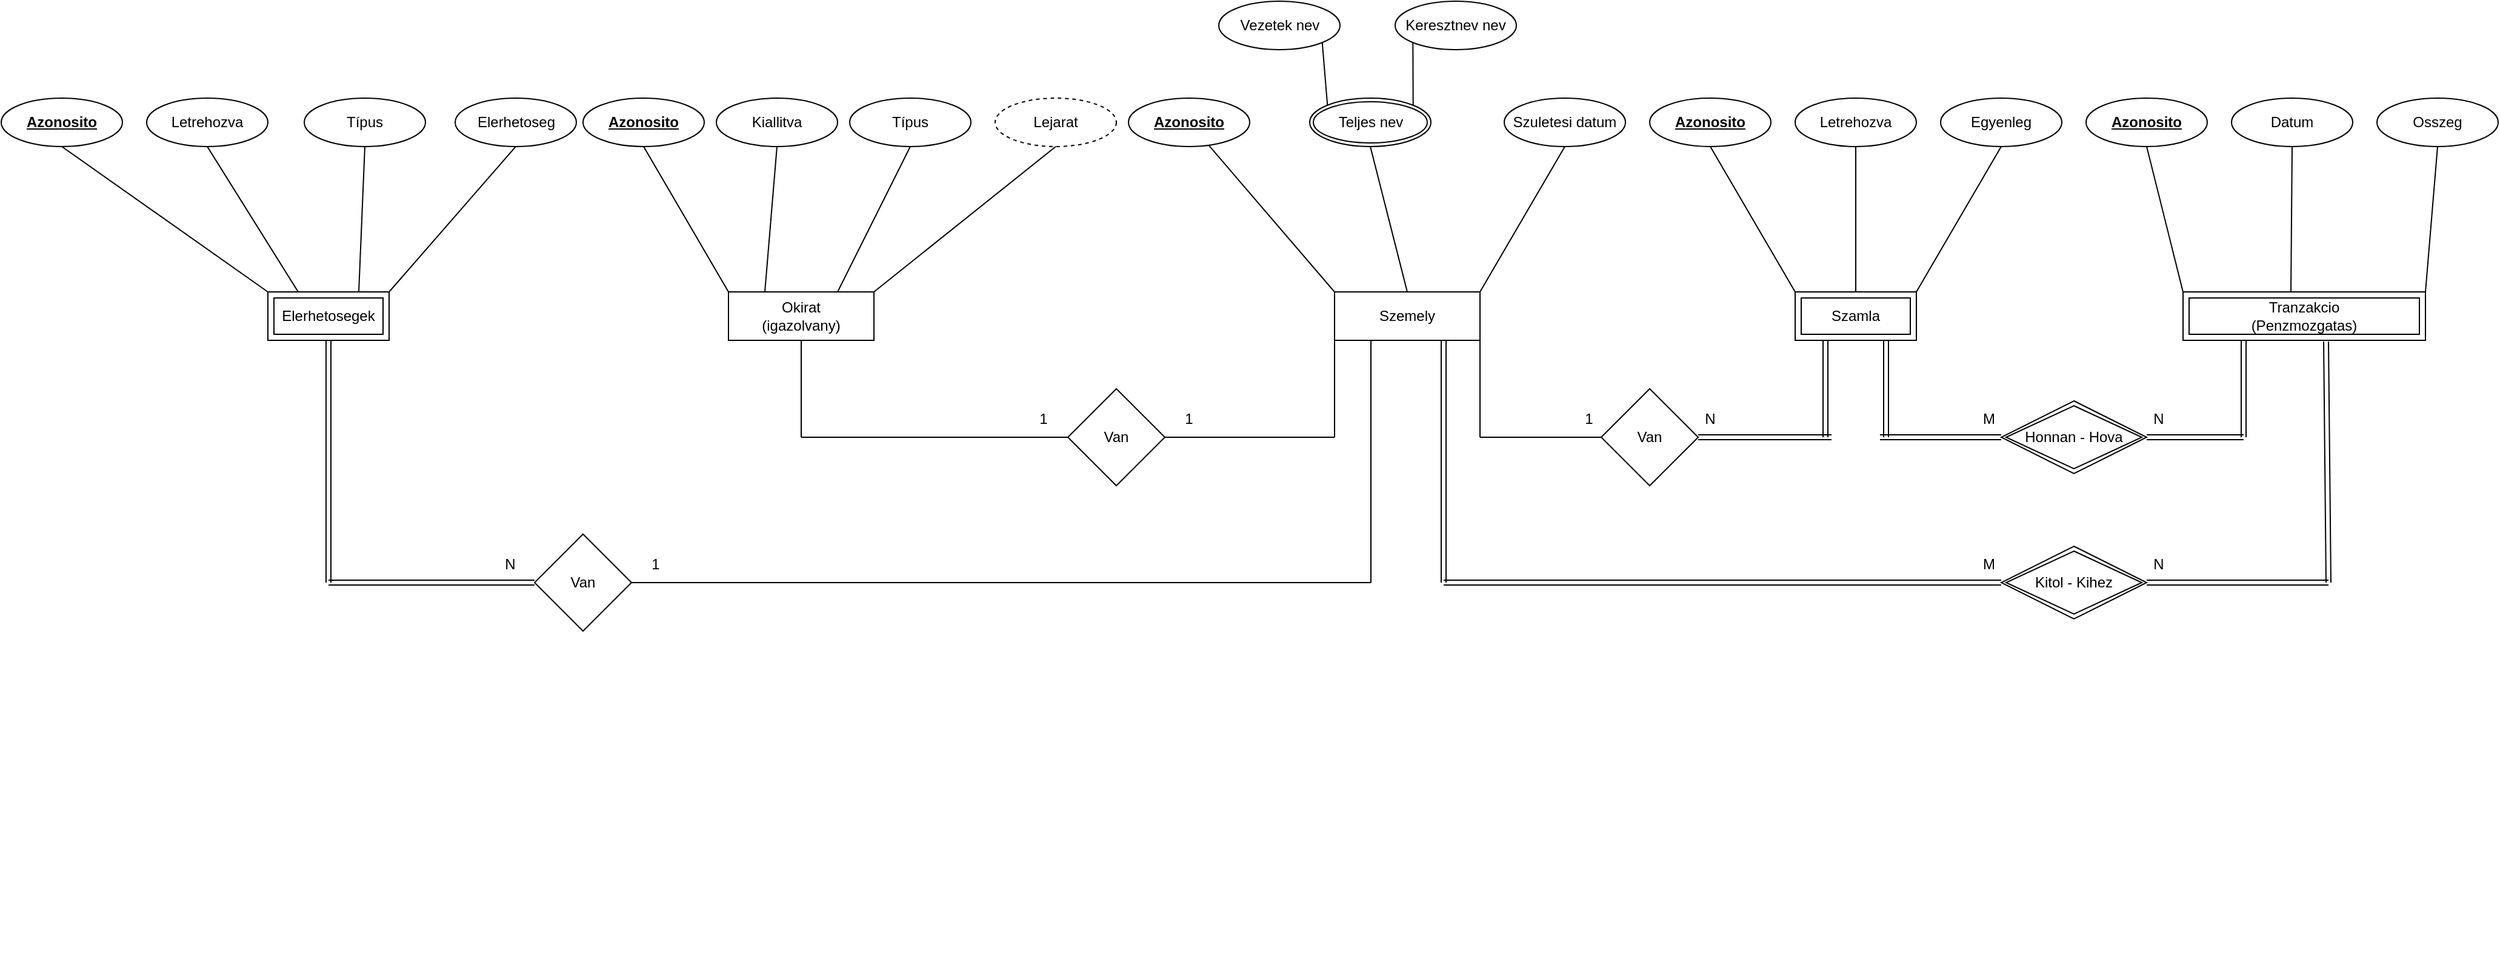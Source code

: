 <mxfile version="22.1.5" type="device">
  <diagram id="ZhcR84m63UL_yrtATr14" name="Page-1">
    <mxGraphModel dx="2474" dy="446" grid="1" gridSize="10" guides="1" tooltips="1" connect="1" arrows="1" fold="1" page="1" pageScale="1" pageWidth="1600" pageHeight="900" background="#ffffff" math="0" shadow="0">
      <root>
        <mxCell id="0" />
        <mxCell id="1" parent="0" />
        <mxCell id="3jbmsUtakSOqrdovEyNH-1" value="Szemely" style="rounded=0;whiteSpace=wrap;html=1;" parent="1" vertex="1">
          <mxGeometry x="180" y="240" width="120" height="40" as="geometry" />
        </mxCell>
        <mxCell id="3jbmsUtakSOqrdovEyNH-2" value="Van" style="rhombus;whiteSpace=wrap;html=1;" parent="1" vertex="1">
          <mxGeometry x="-40" y="320" width="80" height="80" as="geometry" />
        </mxCell>
        <mxCell id="3jbmsUtakSOqrdovEyNH-5" value="Teljes nev" style="ellipse;shape=doubleEllipse;margin=3;whiteSpace=wrap;html=1;align=center;" parent="1" vertex="1">
          <mxGeometry x="159.5" y="80" width="100" height="40" as="geometry" />
        </mxCell>
        <mxCell id="3jbmsUtakSOqrdovEyNH-6" value="&lt;div&gt;Vezetek nev&lt;/div&gt;" style="ellipse;whiteSpace=wrap;html=1;align=center;" parent="1" vertex="1">
          <mxGeometry x="84.5" width="100" height="40" as="geometry" />
        </mxCell>
        <mxCell id="3jbmsUtakSOqrdovEyNH-7" value="&lt;div&gt;Keresztnev nev&lt;/div&gt;" style="ellipse;whiteSpace=wrap;html=1;align=center;" parent="1" vertex="1">
          <mxGeometry x="230" width="100" height="40" as="geometry" />
        </mxCell>
        <mxCell id="3jbmsUtakSOqrdovEyNH-9" value="" style="endArrow=none;html=1;rounded=0;exitX=1;exitY=1;exitDx=0;exitDy=0;entryX=0;entryY=0;entryDx=0;entryDy=0;" parent="1" source="3jbmsUtakSOqrdovEyNH-6" target="3jbmsUtakSOqrdovEyNH-5" edge="1">
          <mxGeometry relative="1" as="geometry">
            <mxPoint x="310" y="170" as="sourcePoint" />
            <mxPoint x="470" y="170" as="targetPoint" />
          </mxGeometry>
        </mxCell>
        <mxCell id="3jbmsUtakSOqrdovEyNH-10" value="" style="endArrow=none;html=1;rounded=0;exitX=1;exitY=0;exitDx=0;exitDy=0;entryX=0;entryY=1;entryDx=0;entryDy=0;" parent="1" source="3jbmsUtakSOqrdovEyNH-5" target="3jbmsUtakSOqrdovEyNH-7" edge="1">
          <mxGeometry relative="1" as="geometry">
            <mxPoint x="560" y="180" as="sourcePoint" />
            <mxPoint x="720" y="180" as="targetPoint" />
          </mxGeometry>
        </mxCell>
        <mxCell id="3jbmsUtakSOqrdovEyNH-11" value="" style="endArrow=none;html=1;rounded=0;exitX=0.5;exitY=1;exitDx=0;exitDy=0;entryX=0.5;entryY=0;entryDx=0;entryDy=0;" parent="1" source="3jbmsUtakSOqrdovEyNH-5" target="3jbmsUtakSOqrdovEyNH-1" edge="1">
          <mxGeometry relative="1" as="geometry">
            <mxPoint x="560" y="180" as="sourcePoint" />
            <mxPoint x="720" y="180" as="targetPoint" />
          </mxGeometry>
        </mxCell>
        <mxCell id="3jbmsUtakSOqrdovEyNH-12" value="&lt;b&gt;&lt;u&gt;Azonosito&lt;/u&gt;&lt;/b&gt;" style="ellipse;whiteSpace=wrap;html=1;align=center;" parent="1" vertex="1">
          <mxGeometry x="10" y="80" width="100" height="40" as="geometry" />
        </mxCell>
        <mxCell id="3jbmsUtakSOqrdovEyNH-14" value="" style="endArrow=none;html=1;rounded=0;exitX=0;exitY=0;exitDx=0;exitDy=0;" parent="1" source="3jbmsUtakSOqrdovEyNH-1" target="3jbmsUtakSOqrdovEyNH-12" edge="1">
          <mxGeometry relative="1" as="geometry">
            <mxPoint x="190" y="230" as="sourcePoint" />
            <mxPoint x="720" y="180" as="targetPoint" />
          </mxGeometry>
        </mxCell>
        <mxCell id="3jbmsUtakSOqrdovEyNH-15" value="Szamla" style="shape=ext;margin=3;double=1;whiteSpace=wrap;html=1;align=center;" parent="1" vertex="1">
          <mxGeometry x="560" y="240" width="100" height="40" as="geometry" />
        </mxCell>
        <mxCell id="3jbmsUtakSOqrdovEyNH-16" value="" style="shape=link;html=1;rounded=0;entryX=1;entryY=0.5;entryDx=0;entryDy=0;" parent="1" target="3jbmsUtakSOqrdovEyNH-31" edge="1">
          <mxGeometry relative="1" as="geometry">
            <mxPoint x="590" y="360" as="sourcePoint" />
            <mxPoint x="460" y="200" as="targetPoint" />
          </mxGeometry>
        </mxCell>
        <mxCell id="3jbmsUtakSOqrdovEyNH-20" value="" style="endArrow=none;html=1;rounded=0;entryX=1;entryY=0.5;entryDx=0;entryDy=0;" parent="1" target="3jbmsUtakSOqrdovEyNH-2" edge="1">
          <mxGeometry relative="1" as="geometry">
            <mxPoint x="180" y="360" as="sourcePoint" />
            <mxPoint x="720" y="180" as="targetPoint" />
          </mxGeometry>
        </mxCell>
        <mxCell id="3jbmsUtakSOqrdovEyNH-21" value="" style="resizable=0;html=1;whiteSpace=wrap;align=right;verticalAlign=bottom;" parent="3jbmsUtakSOqrdovEyNH-20" connectable="0" vertex="1">
          <mxGeometry x="1" relative="1" as="geometry" />
        </mxCell>
        <mxCell id="3jbmsUtakSOqrdovEyNH-50" value="" style="resizable=0;html=1;whiteSpace=wrap;align=right;verticalAlign=bottom;" parent="3jbmsUtakSOqrdovEyNH-20" connectable="0" vertex="1">
          <mxGeometry x="1" relative="1" as="geometry">
            <mxPoint x="-289" y="440" as="offset" />
          </mxGeometry>
        </mxCell>
        <mxCell id="3jbmsUtakSOqrdovEyNH-24" value="&lt;div&gt;Szuletesi datum&lt;/div&gt;" style="ellipse;whiteSpace=wrap;html=1;align=center;" parent="1" vertex="1">
          <mxGeometry x="320" y="80" width="100" height="40" as="geometry" />
        </mxCell>
        <mxCell id="3jbmsUtakSOqrdovEyNH-29" value="" style="endArrow=none;html=1;rounded=0;exitX=0.5;exitY=1;exitDx=0;exitDy=0;entryX=1;entryY=0;entryDx=0;entryDy=0;" parent="1" source="3jbmsUtakSOqrdovEyNH-24" target="3jbmsUtakSOqrdovEyNH-1" edge="1">
          <mxGeometry relative="1" as="geometry">
            <mxPoint x="310" y="270" as="sourcePoint" />
            <mxPoint x="390" y="270" as="targetPoint" />
          </mxGeometry>
        </mxCell>
        <mxCell id="3jbmsUtakSOqrdovEyNH-30" value="" style="resizable=0;html=1;whiteSpace=wrap;align=right;verticalAlign=bottom;" parent="3jbmsUtakSOqrdovEyNH-29" connectable="0" vertex="1">
          <mxGeometry x="1" relative="1" as="geometry" />
        </mxCell>
        <mxCell id="3jbmsUtakSOqrdovEyNH-31" value="Van" style="rhombus;whiteSpace=wrap;html=1;" parent="1" vertex="1">
          <mxGeometry x="400" y="320" width="80" height="80" as="geometry" />
        </mxCell>
        <mxCell id="3jbmsUtakSOqrdovEyNH-32" value="" style="endArrow=none;html=1;rounded=0;entryX=0;entryY=0.5;entryDx=0;entryDy=0;" parent="1" target="3jbmsUtakSOqrdovEyNH-31" edge="1">
          <mxGeometry relative="1" as="geometry">
            <mxPoint x="300" y="360" as="sourcePoint" />
            <mxPoint x="390" y="210" as="targetPoint" />
          </mxGeometry>
        </mxCell>
        <mxCell id="3jbmsUtakSOqrdovEyNH-33" value="" style="resizable=0;html=1;whiteSpace=wrap;align=right;verticalAlign=bottom;" parent="3jbmsUtakSOqrdovEyNH-32" connectable="0" vertex="1">
          <mxGeometry x="1" relative="1" as="geometry" />
        </mxCell>
        <mxCell id="3jbmsUtakSOqrdovEyNH-38" value="&lt;b&gt;&lt;u&gt;Azonosito&lt;/u&gt;&lt;/b&gt;" style="ellipse;whiteSpace=wrap;html=1;align=center;" parent="1" vertex="1">
          <mxGeometry x="-440" y="80" width="100" height="40" as="geometry" />
        </mxCell>
        <mxCell id="3jbmsUtakSOqrdovEyNH-39" value="" style="endArrow=none;html=1;rounded=0;exitX=0;exitY=0;exitDx=0;exitDy=0;entryX=0.5;entryY=1;entryDx=0;entryDy=0;" parent="1" source="3jbmsUtakSOqrdovEyNH-68" target="3jbmsUtakSOqrdovEyNH-38" edge="1">
          <mxGeometry relative="1" as="geometry">
            <mxPoint x="-300.5" y="120" as="sourcePoint" />
            <mxPoint x="-140" y="130" as="targetPoint" />
          </mxGeometry>
        </mxCell>
        <mxCell id="3jbmsUtakSOqrdovEyNH-40" value="Kiallitva" style="ellipse;whiteSpace=wrap;html=1;align=center;" parent="1" vertex="1">
          <mxGeometry x="-330" y="80" width="100" height="40" as="geometry" />
        </mxCell>
        <mxCell id="3jbmsUtakSOqrdovEyNH-41" value="Lejarat" style="ellipse;whiteSpace=wrap;html=1;align=center;dashed=1;" parent="1" vertex="1">
          <mxGeometry x="-100" y="80" width="100" height="40" as="geometry" />
        </mxCell>
        <mxCell id="3jbmsUtakSOqrdovEyNH-44" value="" style="endArrow=none;html=1;rounded=0;exitX=0.25;exitY=0;exitDx=0;exitDy=0;entryX=0.5;entryY=1;entryDx=0;entryDy=0;" parent="1" source="3jbmsUtakSOqrdovEyNH-68" target="3jbmsUtakSOqrdovEyNH-40" edge="1">
          <mxGeometry relative="1" as="geometry">
            <mxPoint x="-300.5" y="160" as="sourcePoint" />
            <mxPoint x="-200" y="325" as="targetPoint" />
          </mxGeometry>
        </mxCell>
        <mxCell id="3jbmsUtakSOqrdovEyNH-45" value="" style="endArrow=none;html=1;rounded=0;exitX=1;exitY=0;exitDx=0;exitDy=0;entryX=0.5;entryY=1;entryDx=0;entryDy=0;" parent="1" source="3jbmsUtakSOqrdovEyNH-68" target="3jbmsUtakSOqrdovEyNH-41" edge="1">
          <mxGeometry relative="1" as="geometry">
            <mxPoint x="-240" y="160" as="sourcePoint" />
            <mxPoint x="-270" y="200" as="targetPoint" />
          </mxGeometry>
        </mxCell>
        <mxCell id="3jbmsUtakSOqrdovEyNH-46" value="Típus" style="ellipse;whiteSpace=wrap;html=1;align=center;" parent="1" vertex="1">
          <mxGeometry x="-220" y="80" width="100" height="40" as="geometry" />
        </mxCell>
        <mxCell id="3jbmsUtakSOqrdovEyNH-47" value="" style="endArrow=none;html=1;rounded=0;exitX=0.75;exitY=0;exitDx=0;exitDy=0;entryX=0.5;entryY=1;entryDx=0;entryDy=0;" parent="1" source="3jbmsUtakSOqrdovEyNH-68" target="3jbmsUtakSOqrdovEyNH-46" edge="1">
          <mxGeometry relative="1" as="geometry">
            <mxPoint x="-250.5" y="120" as="sourcePoint" />
            <mxPoint x="-170" y="110" as="targetPoint" />
          </mxGeometry>
        </mxCell>
        <mxCell id="3jbmsUtakSOqrdovEyNH-49" value="Van" style="rhombus;whiteSpace=wrap;html=1;" parent="1" vertex="1">
          <mxGeometry x="-480" y="440" width="80" height="80" as="geometry" />
        </mxCell>
        <mxCell id="3jbmsUtakSOqrdovEyNH-51" value="Elerhetosegek" style="shape=ext;margin=3;double=1;whiteSpace=wrap;html=1;align=center;" parent="1" vertex="1">
          <mxGeometry x="-700" y="240" width="100" height="40" as="geometry" />
        </mxCell>
        <mxCell id="3jbmsUtakSOqrdovEyNH-54" value="&lt;b&gt;&lt;u&gt;Azonosito&lt;/u&gt;&lt;/b&gt;" style="ellipse;whiteSpace=wrap;html=1;align=center;" parent="1" vertex="1">
          <mxGeometry x="-920" y="80" width="100" height="40" as="geometry" />
        </mxCell>
        <mxCell id="3jbmsUtakSOqrdovEyNH-55" value="" style="endArrow=none;html=1;rounded=0;exitX=0;exitY=0;exitDx=0;exitDy=0;entryX=0.5;entryY=1;entryDx=0;entryDy=0;" parent="1" source="3jbmsUtakSOqrdovEyNH-51" target="3jbmsUtakSOqrdovEyNH-54" edge="1">
          <mxGeometry relative="1" as="geometry">
            <mxPoint x="-354" y="125" as="sourcePoint" />
            <mxPoint x="-460" y="170" as="targetPoint" />
          </mxGeometry>
        </mxCell>
        <mxCell id="3jbmsUtakSOqrdovEyNH-56" value="Letrehozva" style="ellipse;whiteSpace=wrap;html=1;align=center;" parent="1" vertex="1">
          <mxGeometry x="-800" y="80" width="100" height="40" as="geometry" />
        </mxCell>
        <mxCell id="3jbmsUtakSOqrdovEyNH-57" value="Elerhetoseg" style="ellipse;whiteSpace=wrap;html=1;align=center;" parent="1" vertex="1">
          <mxGeometry x="-545.5" y="80" width="100" height="40" as="geometry" />
        </mxCell>
        <mxCell id="3jbmsUtakSOqrdovEyNH-58" value="" style="endArrow=none;html=1;rounded=0;exitX=0.25;exitY=0;exitDx=0;exitDy=0;entryX=0.5;entryY=1;entryDx=0;entryDy=0;" parent="1" source="3jbmsUtakSOqrdovEyNH-51" target="3jbmsUtakSOqrdovEyNH-56" edge="1">
          <mxGeometry relative="1" as="geometry">
            <mxPoint x="-414" y="320" as="sourcePoint" />
            <mxPoint x="-520" y="365" as="targetPoint" />
          </mxGeometry>
        </mxCell>
        <mxCell id="3jbmsUtakSOqrdovEyNH-59" value="" style="endArrow=none;html=1;rounded=0;exitX=1;exitY=0;exitDx=0;exitDy=0;entryX=0.5;entryY=1;entryDx=0;entryDy=0;" parent="1" target="3jbmsUtakSOqrdovEyNH-57" edge="1" source="3jbmsUtakSOqrdovEyNH-51">
          <mxGeometry relative="1" as="geometry">
            <mxPoint x="-560" y="200" as="sourcePoint" />
            <mxPoint x="-590" y="240" as="targetPoint" />
          </mxGeometry>
        </mxCell>
        <mxCell id="3jbmsUtakSOqrdovEyNH-60" value="Típus" style="ellipse;whiteSpace=wrap;html=1;align=center;" parent="1" vertex="1">
          <mxGeometry x="-670" y="80" width="100" height="40" as="geometry" />
        </mxCell>
        <mxCell id="3jbmsUtakSOqrdovEyNH-61" value="" style="endArrow=none;html=1;rounded=0;exitX=0.75;exitY=0;exitDx=0;exitDy=0;entryX=0.5;entryY=1;entryDx=0;entryDy=0;" parent="1" source="3jbmsUtakSOqrdovEyNH-51" target="3jbmsUtakSOqrdovEyNH-60" edge="1">
          <mxGeometry relative="1" as="geometry">
            <mxPoint x="-440" y="190" as="sourcePoint" />
            <mxPoint x="-490" y="150" as="targetPoint" />
          </mxGeometry>
        </mxCell>
        <mxCell id="3jbmsUtakSOqrdovEyNH-62" value="" style="shape=link;html=1;rounded=0;" parent="1" edge="1">
          <mxGeometry relative="1" as="geometry">
            <mxPoint x="-480" y="480" as="sourcePoint" />
            <mxPoint x="-650" y="480" as="targetPoint" />
          </mxGeometry>
        </mxCell>
        <mxCell id="3jbmsUtakSOqrdovEyNH-63" value="" style="endArrow=none;html=1;rounded=0;entryX=1;entryY=0.5;entryDx=0;entryDy=0;" parent="1" target="3jbmsUtakSOqrdovEyNH-49" edge="1">
          <mxGeometry relative="1" as="geometry">
            <mxPoint x="210" y="480" as="sourcePoint" />
            <mxPoint x="154" y="374" as="targetPoint" />
          </mxGeometry>
        </mxCell>
        <mxCell id="3jbmsUtakSOqrdovEyNH-66" value="" style="endArrow=none;html=1;rounded=0;entryX=0;entryY=0.5;entryDx=0;entryDy=0;" parent="1" target="3jbmsUtakSOqrdovEyNH-2" edge="1">
          <mxGeometry relative="1" as="geometry">
            <mxPoint x="-260" y="360" as="sourcePoint" />
            <mxPoint x="-420" y="200" as="targetPoint" />
          </mxGeometry>
        </mxCell>
        <mxCell id="3jbmsUtakSOqrdovEyNH-68" value="&lt;div&gt;Okirat&lt;/div&gt;&lt;div&gt;(igazolvany)&lt;br&gt;&lt;/div&gt;" style="rounded=0;whiteSpace=wrap;html=1;" parent="1" vertex="1">
          <mxGeometry x="-320" y="240" width="120" height="40" as="geometry" />
        </mxCell>
        <mxCell id="3jbmsUtakSOqrdovEyNH-69" value="&lt;div&gt;Tranzakcio&lt;/div&gt;&lt;div&gt;(Penzmozgatas)&lt;br&gt;&lt;/div&gt;" style="shape=ext;margin=3;double=1;whiteSpace=wrap;html=1;align=center;" parent="1" vertex="1">
          <mxGeometry x="880" y="240" width="200" height="40" as="geometry" />
        </mxCell>
        <mxCell id="3jbmsUtakSOqrdovEyNH-71" value="" style="shape=link;html=1;rounded=0;entryX=0;entryY=0.5;entryDx=0;entryDy=0;" parent="1" target="3jbmsUtakSOqrdovEyNH-95" edge="1">
          <mxGeometry relative="1" as="geometry">
            <mxPoint x="270" y="480" as="sourcePoint" />
            <mxPoint x="420" y="460" as="targetPoint" />
          </mxGeometry>
        </mxCell>
        <mxCell id="3jbmsUtakSOqrdovEyNH-76" value="" style="shape=link;html=1;rounded=0;exitX=1;exitY=0.5;exitDx=0;exitDy=0;" parent="1" source="3jbmsUtakSOqrdovEyNH-95" edge="1">
          <mxGeometry relative="1" as="geometry">
            <mxPoint x="400" y="560" as="sourcePoint" />
            <mxPoint x="1000" y="480" as="targetPoint" />
          </mxGeometry>
        </mxCell>
        <mxCell id="3jbmsUtakSOqrdovEyNH-77" value="" style="shape=link;html=1;rounded=0;entryX=0;entryY=0.5;entryDx=0;entryDy=0;" parent="1" target="3jbmsUtakSOqrdovEyNH-97" edge="1">
          <mxGeometry relative="1" as="geometry">
            <mxPoint x="630" y="360" as="sourcePoint" />
            <mxPoint x="594.5" y="460" as="targetPoint" />
          </mxGeometry>
        </mxCell>
        <mxCell id="3jbmsUtakSOqrdovEyNH-78" value="" style="shape=link;html=1;rounded=0;exitX=1;exitY=0.5;exitDx=0;exitDy=0;" parent="1" source="3jbmsUtakSOqrdovEyNH-97" edge="1">
          <mxGeometry relative="1" as="geometry">
            <mxPoint x="594.5" y="540" as="sourcePoint" />
            <mxPoint x="930" y="360" as="targetPoint" />
          </mxGeometry>
        </mxCell>
        <mxCell id="3jbmsUtakSOqrdovEyNH-83" value="&lt;b&gt;&lt;u&gt;Azonosito&lt;/u&gt;&lt;/b&gt;" style="ellipse;whiteSpace=wrap;html=1;align=center;" parent="1" vertex="1">
          <mxGeometry x="800" y="80" width="100" height="40" as="geometry" />
        </mxCell>
        <mxCell id="3jbmsUtakSOqrdovEyNH-84" value="" style="endArrow=none;html=1;rounded=0;exitX=0.5;exitY=1;exitDx=0;exitDy=0;entryX=0;entryY=0;entryDx=0;entryDy=0;" parent="1" source="3jbmsUtakSOqrdovEyNH-83" target="3jbmsUtakSOqrdovEyNH-69" edge="1">
          <mxGeometry relative="1" as="geometry">
            <mxPoint x="370" y="710" as="sourcePoint" />
            <mxPoint x="440" y="670" as="targetPoint" />
          </mxGeometry>
        </mxCell>
        <mxCell id="3jbmsUtakSOqrdovEyNH-87" value="Datum" style="ellipse;whiteSpace=wrap;html=1;align=center;" parent="1" vertex="1">
          <mxGeometry x="920" y="80" width="100" height="40" as="geometry" />
        </mxCell>
        <mxCell id="3jbmsUtakSOqrdovEyNH-91" value="" style="endArrow=none;html=1;rounded=0;exitX=0.5;exitY=1;exitDx=0;exitDy=0;entryX=0.445;entryY=0;entryDx=0;entryDy=0;entryPerimeter=0;" parent="1" source="3jbmsUtakSOqrdovEyNH-87" target="3jbmsUtakSOqrdovEyNH-69" edge="1">
          <mxGeometry relative="1" as="geometry">
            <mxPoint x="580" y="730" as="sourcePoint" />
            <mxPoint x="550" y="650" as="targetPoint" />
          </mxGeometry>
        </mxCell>
        <mxCell id="3jbmsUtakSOqrdovEyNH-95" value="Kitol - Kihez" style="shape=rhombus;double=1;perimeter=rhombusPerimeter;whiteSpace=wrap;html=1;align=center;" parent="1" vertex="1">
          <mxGeometry x="730" y="450" width="120" height="60" as="geometry" />
        </mxCell>
        <mxCell id="3jbmsUtakSOqrdovEyNH-97" value="Honnan - Hova" style="shape=rhombus;double=1;perimeter=rhombusPerimeter;whiteSpace=wrap;html=1;align=center;" parent="1" vertex="1">
          <mxGeometry x="730" y="330" width="120" height="60" as="geometry" />
        </mxCell>
        <mxCell id="nA2mqKcWVyRxWZkpUI0n-1" value="&lt;b&gt;&lt;u&gt;Azonosito&lt;/u&gt;&lt;/b&gt;" style="ellipse;whiteSpace=wrap;html=1;align=center;" parent="1" vertex="1">
          <mxGeometry x="440" y="80" width="100" height="40" as="geometry" />
        </mxCell>
        <mxCell id="nA2mqKcWVyRxWZkpUI0n-2" value="Letrehozva" style="ellipse;whiteSpace=wrap;html=1;align=center;" parent="1" vertex="1">
          <mxGeometry x="560" y="80" width="100" height="40" as="geometry" />
        </mxCell>
        <mxCell id="nA2mqKcWVyRxWZkpUI0n-4" value="Egyenleg" style="ellipse;whiteSpace=wrap;html=1;align=center;" parent="1" vertex="1">
          <mxGeometry x="680" y="80" width="100" height="40" as="geometry" />
        </mxCell>
        <mxCell id="nA2mqKcWVyRxWZkpUI0n-5" value="" style="endArrow=none;html=1;rounded=0;exitX=0.5;exitY=1;exitDx=0;exitDy=0;entryX=0;entryY=0;entryDx=0;entryDy=0;" parent="1" source="nA2mqKcWVyRxWZkpUI0n-1" target="3jbmsUtakSOqrdovEyNH-15" edge="1">
          <mxGeometry relative="1" as="geometry">
            <mxPoint x="700" y="340" as="sourcePoint" />
            <mxPoint x="630" y="434" as="targetPoint" />
          </mxGeometry>
        </mxCell>
        <mxCell id="nA2mqKcWVyRxWZkpUI0n-6" value="" style="endArrow=none;html=1;rounded=0;exitX=0.5;exitY=1;exitDx=0;exitDy=0;entryX=0.5;entryY=0;entryDx=0;entryDy=0;" parent="1" source="nA2mqKcWVyRxWZkpUI0n-2" target="3jbmsUtakSOqrdovEyNH-15" edge="1">
          <mxGeometry relative="1" as="geometry">
            <mxPoint x="730" y="310" as="sourcePoint" />
            <mxPoint x="655" y="320" as="targetPoint" />
          </mxGeometry>
        </mxCell>
        <mxCell id="nA2mqKcWVyRxWZkpUI0n-8" value="" style="endArrow=none;html=1;rounded=0;exitX=0.5;exitY=1;exitDx=0;exitDy=0;entryX=1;entryY=0;entryDx=0;entryDy=0;" parent="1" source="nA2mqKcWVyRxWZkpUI0n-4" target="3jbmsUtakSOqrdovEyNH-15" edge="1">
          <mxGeometry relative="1" as="geometry">
            <mxPoint x="705" y="460" as="sourcePoint" />
            <mxPoint x="630" y="430" as="targetPoint" />
          </mxGeometry>
        </mxCell>
        <mxCell id="swxgn1POPDVMR8X_cBkS-1" value="Osszeg" style="ellipse;whiteSpace=wrap;html=1;align=center;" parent="1" vertex="1">
          <mxGeometry x="1040" y="80" width="100" height="40" as="geometry" />
        </mxCell>
        <mxCell id="swxgn1POPDVMR8X_cBkS-2" value="" style="endArrow=none;html=1;rounded=0;entryX=1;entryY=0;entryDx=0;entryDy=0;" parent="1" target="3jbmsUtakSOqrdovEyNH-69" edge="1">
          <mxGeometry relative="1" as="geometry">
            <mxPoint x="1090" y="120" as="sourcePoint" />
            <mxPoint x="570" y="650" as="targetPoint" />
          </mxGeometry>
        </mxCell>
        <mxCell id="MYTNPTFV9egZMzs-0tR_-5" value="" style="shape=link;html=1;rounded=0;entryX=0.5;entryY=1;entryDx=0;entryDy=0;" edge="1" parent="1" target="3jbmsUtakSOqrdovEyNH-51">
          <mxGeometry relative="1" as="geometry">
            <mxPoint x="-650" y="480" as="sourcePoint" />
            <mxPoint x="-810" y="530" as="targetPoint" />
          </mxGeometry>
        </mxCell>
        <mxCell id="MYTNPTFV9egZMzs-0tR_-6" value="" style="endArrow=none;html=1;rounded=0;entryX=0.5;entryY=1;entryDx=0;entryDy=0;" edge="1" parent="1" target="3jbmsUtakSOqrdovEyNH-68">
          <mxGeometry relative="1" as="geometry">
            <mxPoint x="-260" y="360" as="sourcePoint" />
            <mxPoint x="-30" y="370" as="targetPoint" />
          </mxGeometry>
        </mxCell>
        <mxCell id="MYTNPTFV9egZMzs-0tR_-7" value="" style="endArrow=none;html=1;rounded=0;entryX=0;entryY=1;entryDx=0;entryDy=0;" edge="1" parent="1" target="3jbmsUtakSOqrdovEyNH-1">
          <mxGeometry relative="1" as="geometry">
            <mxPoint x="180" y="360" as="sourcePoint" />
            <mxPoint x="50" y="370" as="targetPoint" />
          </mxGeometry>
        </mxCell>
        <mxCell id="MYTNPTFV9egZMzs-0tR_-8" value="" style="resizable=0;html=1;whiteSpace=wrap;align=right;verticalAlign=bottom;" connectable="0" vertex="1" parent="MYTNPTFV9egZMzs-0tR_-7">
          <mxGeometry x="1" relative="1" as="geometry" />
        </mxCell>
        <mxCell id="MYTNPTFV9egZMzs-0tR_-9" value="" style="resizable=0;html=1;whiteSpace=wrap;align=right;verticalAlign=bottom;" connectable="0" vertex="1" parent="MYTNPTFV9egZMzs-0tR_-7">
          <mxGeometry x="1" relative="1" as="geometry">
            <mxPoint x="-289" y="440" as="offset" />
          </mxGeometry>
        </mxCell>
        <mxCell id="MYTNPTFV9egZMzs-0tR_-10" value="" style="endArrow=none;html=1;rounded=0;entryX=1;entryY=1;entryDx=0;entryDy=0;" edge="1" parent="1" target="3jbmsUtakSOqrdovEyNH-1">
          <mxGeometry relative="1" as="geometry">
            <mxPoint x="300" y="360" as="sourcePoint" />
            <mxPoint x="213" y="291" as="targetPoint" />
          </mxGeometry>
        </mxCell>
        <mxCell id="MYTNPTFV9egZMzs-0tR_-11" value="" style="resizable=0;html=1;whiteSpace=wrap;align=right;verticalAlign=bottom;" connectable="0" vertex="1" parent="MYTNPTFV9egZMzs-0tR_-10">
          <mxGeometry x="1" relative="1" as="geometry" />
        </mxCell>
        <mxCell id="MYTNPTFV9egZMzs-0tR_-12" value="" style="resizable=0;html=1;whiteSpace=wrap;align=right;verticalAlign=bottom;" connectable="0" vertex="1" parent="MYTNPTFV9egZMzs-0tR_-10">
          <mxGeometry x="1" relative="1" as="geometry">
            <mxPoint x="-289" y="440" as="offset" />
          </mxGeometry>
        </mxCell>
        <mxCell id="MYTNPTFV9egZMzs-0tR_-13" value="" style="shape=link;html=1;rounded=0;entryX=0.75;entryY=1;entryDx=0;entryDy=0;" edge="1" parent="1" target="3jbmsUtakSOqrdovEyNH-1">
          <mxGeometry relative="1" as="geometry">
            <mxPoint x="270" y="480" as="sourcePoint" />
            <mxPoint x="740" y="490" as="targetPoint" />
          </mxGeometry>
        </mxCell>
        <mxCell id="MYTNPTFV9egZMzs-0tR_-14" value="" style="endArrow=none;html=1;rounded=0;entryX=0.25;entryY=1;entryDx=0;entryDy=0;" edge="1" parent="1" target="3jbmsUtakSOqrdovEyNH-1">
          <mxGeometry relative="1" as="geometry">
            <mxPoint x="210" y="480" as="sourcePoint" />
            <mxPoint x="50" y="490" as="targetPoint" />
          </mxGeometry>
        </mxCell>
        <mxCell id="MYTNPTFV9egZMzs-0tR_-15" value="" style="shape=link;html=1;rounded=0;entryX=0.75;entryY=1;entryDx=0;entryDy=0;" edge="1" parent="1" target="3jbmsUtakSOqrdovEyNH-15">
          <mxGeometry relative="1" as="geometry">
            <mxPoint x="635" y="360" as="sourcePoint" />
            <mxPoint x="700" y="320" as="targetPoint" />
          </mxGeometry>
        </mxCell>
        <mxCell id="MYTNPTFV9egZMzs-0tR_-16" value="" style="shape=link;html=1;rounded=0;exitX=0.25;exitY=1;exitDx=0;exitDy=0;" edge="1" parent="1" source="3jbmsUtakSOqrdovEyNH-15">
          <mxGeometry relative="1" as="geometry">
            <mxPoint x="660" y="400" as="sourcePoint" />
            <mxPoint x="585" y="360" as="targetPoint" />
          </mxGeometry>
        </mxCell>
        <mxCell id="MYTNPTFV9egZMzs-0tR_-17" value="" style="shape=link;html=1;rounded=0;exitX=0.25;exitY=1;exitDx=0;exitDy=0;" edge="1" parent="1" source="3jbmsUtakSOqrdovEyNH-69">
          <mxGeometry relative="1" as="geometry">
            <mxPoint x="860" y="370" as="sourcePoint" />
            <mxPoint x="930" y="360" as="targetPoint" />
          </mxGeometry>
        </mxCell>
        <mxCell id="MYTNPTFV9egZMzs-0tR_-18" value="" style="shape=link;html=1;rounded=0;exitX=0.59;exitY=1.025;exitDx=0;exitDy=0;exitPerimeter=0;" edge="1" parent="1" source="3jbmsUtakSOqrdovEyNH-69">
          <mxGeometry relative="1" as="geometry">
            <mxPoint x="1020" y="420" as="sourcePoint" />
            <mxPoint x="1000" y="480" as="targetPoint" />
          </mxGeometry>
        </mxCell>
        <mxCell id="MYTNPTFV9egZMzs-0tR_-19" value="N" style="text;html=1;strokeColor=none;fillColor=none;align=center;verticalAlign=middle;whiteSpace=wrap;rounded=0;" vertex="1" parent="1">
          <mxGeometry x="-530" y="450" width="60" height="30" as="geometry" />
        </mxCell>
        <mxCell id="MYTNPTFV9egZMzs-0tR_-20" value="1" style="text;html=1;strokeColor=none;fillColor=none;align=center;verticalAlign=middle;whiteSpace=wrap;rounded=0;" vertex="1" parent="1">
          <mxGeometry x="-410" y="450" width="60" height="30" as="geometry" />
        </mxCell>
        <mxCell id="MYTNPTFV9egZMzs-0tR_-21" value="1" style="text;html=1;strokeColor=none;fillColor=none;align=center;verticalAlign=middle;whiteSpace=wrap;rounded=0;" vertex="1" parent="1">
          <mxGeometry x="-90" y="330" width="60" height="30" as="geometry" />
        </mxCell>
        <mxCell id="MYTNPTFV9egZMzs-0tR_-22" value="1" style="text;html=1;strokeColor=none;fillColor=none;align=center;verticalAlign=middle;whiteSpace=wrap;rounded=0;" vertex="1" parent="1">
          <mxGeometry x="30" y="330" width="60" height="30" as="geometry" />
        </mxCell>
        <mxCell id="MYTNPTFV9egZMzs-0tR_-23" value="1" style="text;html=1;strokeColor=none;fillColor=none;align=center;verticalAlign=middle;whiteSpace=wrap;rounded=0;" vertex="1" parent="1">
          <mxGeometry x="360" y="330" width="60" height="30" as="geometry" />
        </mxCell>
        <mxCell id="MYTNPTFV9egZMzs-0tR_-24" value="N" style="text;html=1;strokeColor=none;fillColor=none;align=center;verticalAlign=middle;whiteSpace=wrap;rounded=0;" vertex="1" parent="1">
          <mxGeometry x="460" y="330" width="60" height="30" as="geometry" />
        </mxCell>
        <mxCell id="MYTNPTFV9egZMzs-0tR_-25" value="M" style="text;html=1;strokeColor=none;fillColor=none;align=center;verticalAlign=middle;whiteSpace=wrap;rounded=0;" vertex="1" parent="1">
          <mxGeometry x="690" y="450" width="60" height="30" as="geometry" />
        </mxCell>
        <mxCell id="MYTNPTFV9egZMzs-0tR_-26" value="N" style="text;html=1;strokeColor=none;fillColor=none;align=center;verticalAlign=middle;whiteSpace=wrap;rounded=0;" vertex="1" parent="1">
          <mxGeometry x="830" y="450" width="60" height="30" as="geometry" />
        </mxCell>
        <mxCell id="MYTNPTFV9egZMzs-0tR_-27" value="N" style="text;html=1;strokeColor=none;fillColor=none;align=center;verticalAlign=middle;whiteSpace=wrap;rounded=0;" vertex="1" parent="1">
          <mxGeometry x="830" y="330" width="60" height="30" as="geometry" />
        </mxCell>
        <mxCell id="MYTNPTFV9egZMzs-0tR_-28" value="M" style="text;html=1;strokeColor=none;fillColor=none;align=center;verticalAlign=middle;whiteSpace=wrap;rounded=0;" vertex="1" parent="1">
          <mxGeometry x="690" y="330" width="60" height="30" as="geometry" />
        </mxCell>
      </root>
    </mxGraphModel>
  </diagram>
</mxfile>

